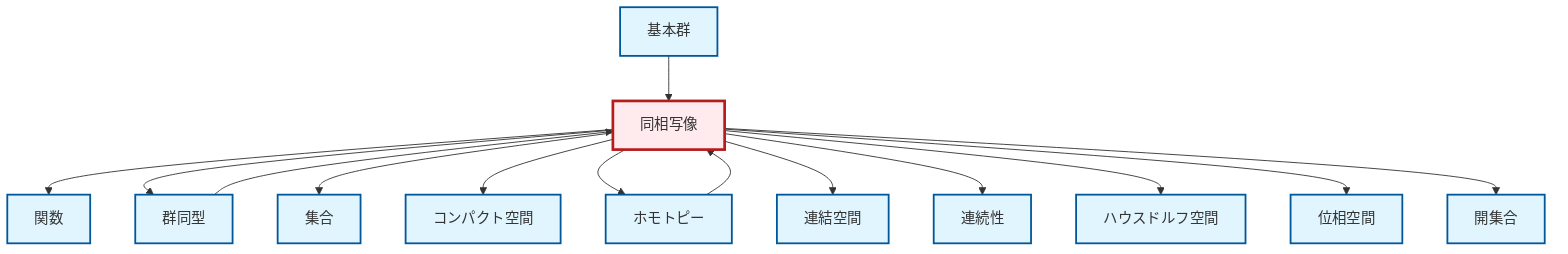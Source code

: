 graph TD
    classDef definition fill:#e1f5fe,stroke:#01579b,stroke-width:2px
    classDef theorem fill:#f3e5f5,stroke:#4a148c,stroke-width:2px
    classDef axiom fill:#fff3e0,stroke:#e65100,stroke-width:2px
    classDef example fill:#e8f5e9,stroke:#1b5e20,stroke-width:2px
    classDef current fill:#ffebee,stroke:#b71c1c,stroke-width:3px
    def-hausdorff["ハウスドルフ空間"]:::definition
    def-homeomorphism["同相写像"]:::definition
    def-homotopy["ホモトピー"]:::definition
    def-topological-space["位相空間"]:::definition
    def-connected["連結空間"]:::definition
    def-compact["コンパクト空間"]:::definition
    def-function["関数"]:::definition
    def-isomorphism["群同型"]:::definition
    def-fundamental-group["基本群"]:::definition
    def-continuity["連続性"]:::definition
    def-open-set["開集合"]:::definition
    def-set["集合"]:::definition
    def-fundamental-group --> def-homeomorphism
    def-homeomorphism --> def-function
    def-homeomorphism --> def-isomorphism
    def-homeomorphism --> def-set
    def-homeomorphism --> def-compact
    def-homeomorphism --> def-homotopy
    def-homeomorphism --> def-connected
    def-homeomorphism --> def-continuity
    def-homeomorphism --> def-hausdorff
    def-homeomorphism --> def-topological-space
    def-isomorphism --> def-homeomorphism
    def-homeomorphism --> def-open-set
    def-homotopy --> def-homeomorphism
    class def-homeomorphism current